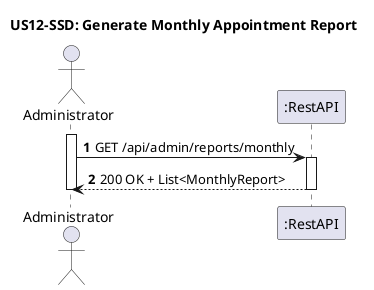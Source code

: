 @startuml
title US12-SSD: Generate Monthly Appointment Report

autoactivate on
autonumber

actor "Administrator" as Admin
participant ":RestAPI" as System

activate Admin

Admin -> System : GET /api/admin/reports/monthly
System --> Admin : 200 OK + List<MonthlyReport>

deactivate Admin
@enduml
